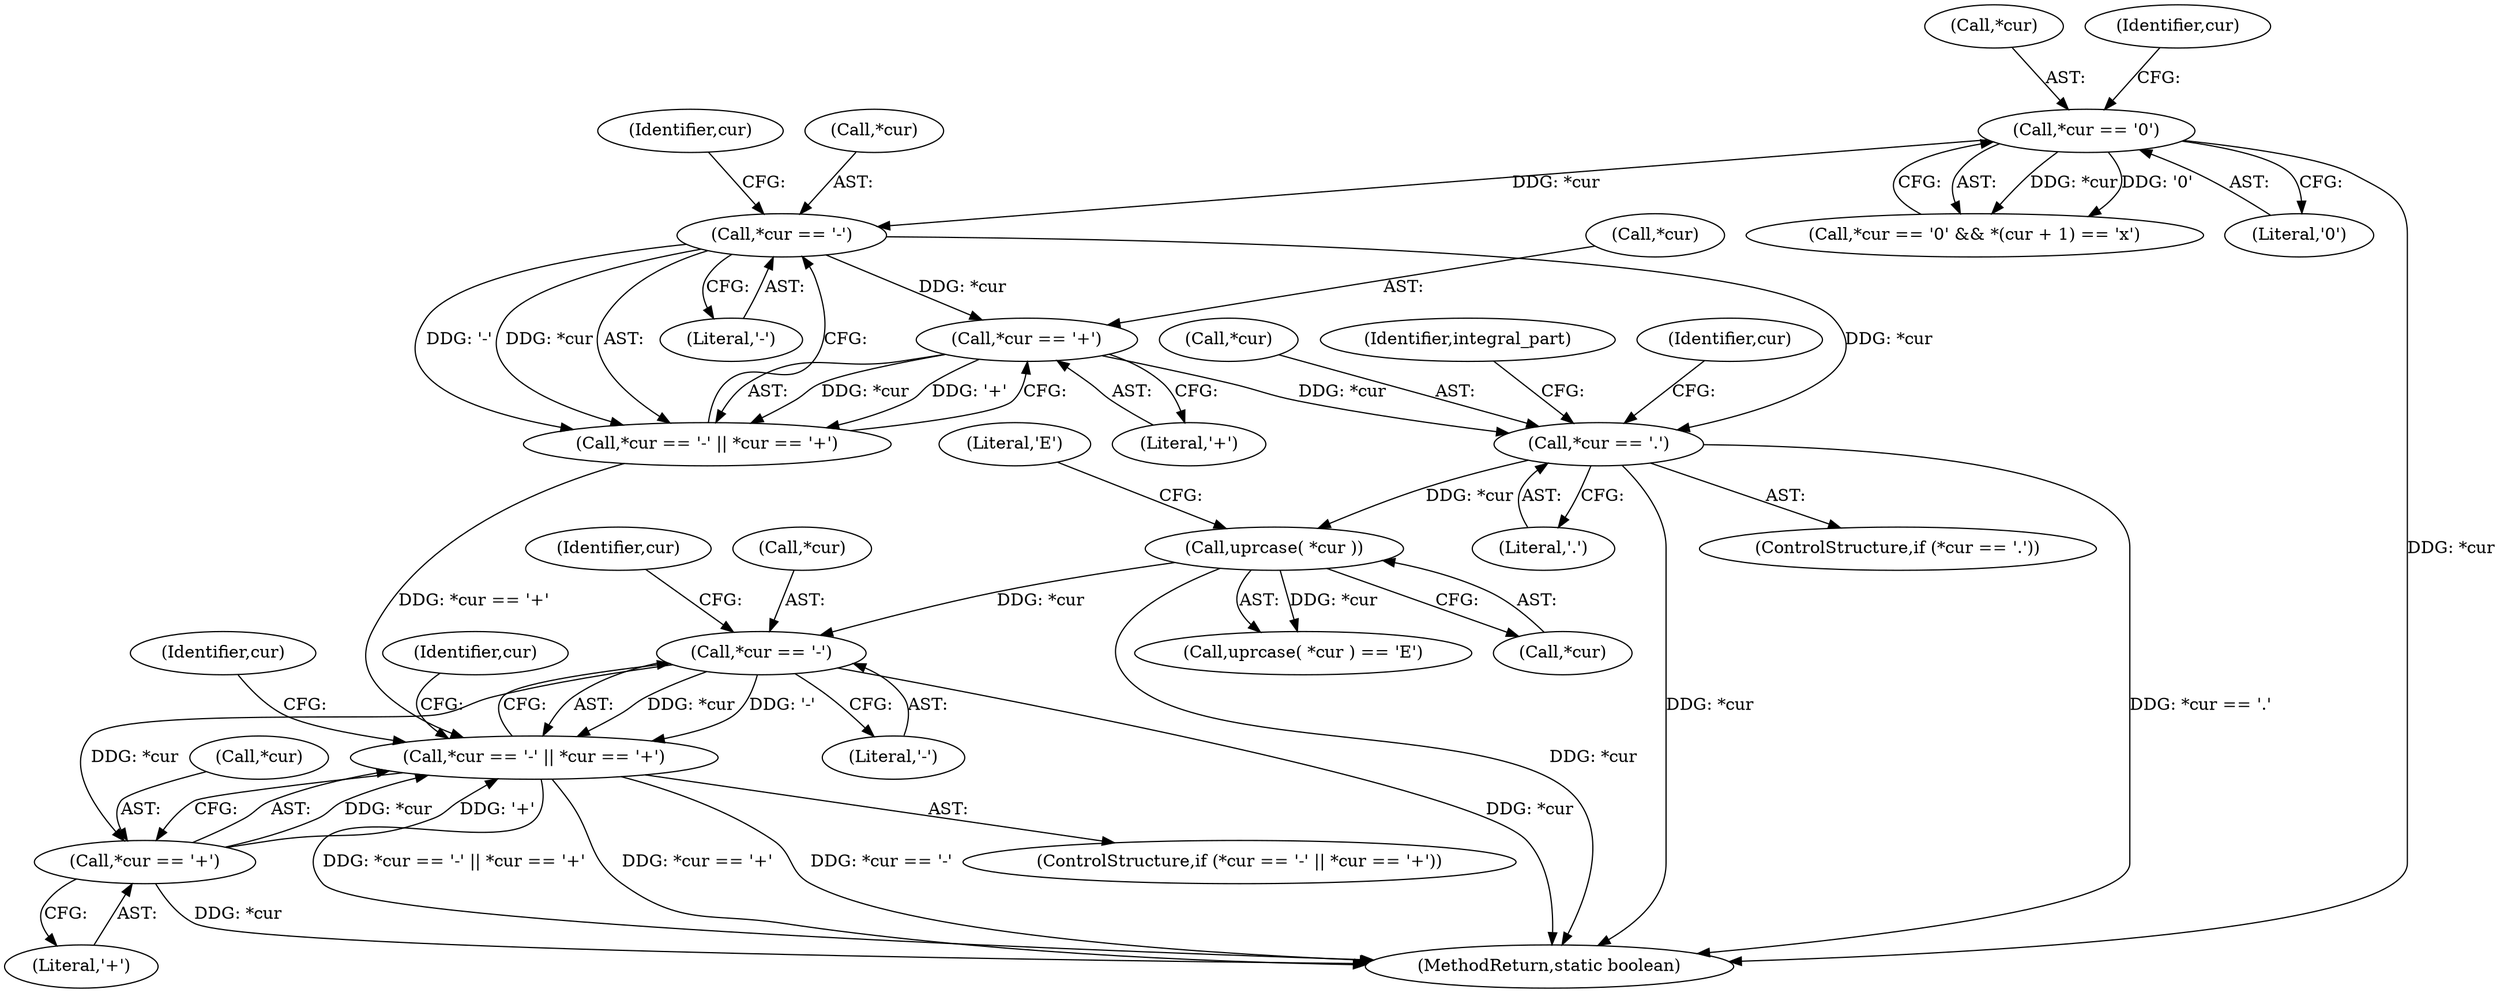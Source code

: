 digraph "0_virglrenderer_e534b51ca3c3cd25f3990589932a9ed711c59b27@pointer" {
"1000301" [label="(Call,*cur == '-')"];
"1000292" [label="(Call,uprcase( *cur ))"];
"1000261" [label="(Call,*cur == '.')"];
"1000236" [label="(Call,*cur == '-')"];
"1000197" [label="(Call,*cur == '0')"];
"1000240" [label="(Call,*cur == '+')"];
"1000300" [label="(Call,*cur == '-' || *cur == '+')"];
"1000305" [label="(Call,*cur == '+')"];
"1000306" [label="(Call,*cur)"];
"1000291" [label="(Call,uprcase( *cur ) == 'E')"];
"1000267" [label="(Identifier,cur)"];
"1000264" [label="(Literal,'.')"];
"1000200" [label="(Literal,'0')"];
"1000310" [label="(Identifier,cur)"];
"1000243" [label="(Literal,'+')"];
"1000293" [label="(Call,*cur)"];
"1000295" [label="(Literal,'E')"];
"1000300" [label="(Call,*cur == '-' || *cur == '+')"];
"1000235" [label="(Call,*cur == '-' || *cur == '+')"];
"1000307" [label="(Identifier,cur)"];
"1000262" [label="(Call,*cur)"];
"1000240" [label="(Call,*cur == '+')"];
"1000237" [label="(Call,*cur)"];
"1000241" [label="(Call,*cur)"];
"1000292" [label="(Call,uprcase( *cur ))"];
"1000260" [label="(ControlStructure,if (*cur == '.'))"];
"1000313" [label="(Identifier,cur)"];
"1000301" [label="(Call,*cur == '-')"];
"1004167" [label="(MethodReturn,static boolean)"];
"1000242" [label="(Identifier,cur)"];
"1000236" [label="(Call,*cur == '-')"];
"1000308" [label="(Literal,'+')"];
"1000302" [label="(Call,*cur)"];
"1000198" [label="(Call,*cur)"];
"1000299" [label="(ControlStructure,if (*cur == '-' || *cur == '+'))"];
"1000304" [label="(Literal,'-')"];
"1000196" [label="(Call,*cur == '0' && *(cur + 1) == 'x')"];
"1000285" [label="(Identifier,integral_part)"];
"1000204" [label="(Identifier,cur)"];
"1000261" [label="(Call,*cur == '.')"];
"1000239" [label="(Literal,'-')"];
"1000197" [label="(Call,*cur == '0')"];
"1000305" [label="(Call,*cur == '+')"];
"1000301" -> "1000300"  [label="AST: "];
"1000301" -> "1000304"  [label="CFG: "];
"1000302" -> "1000301"  [label="AST: "];
"1000304" -> "1000301"  [label="AST: "];
"1000307" -> "1000301"  [label="CFG: "];
"1000300" -> "1000301"  [label="CFG: "];
"1000301" -> "1004167"  [label="DDG: *cur"];
"1000301" -> "1000300"  [label="DDG: *cur"];
"1000301" -> "1000300"  [label="DDG: '-'"];
"1000292" -> "1000301"  [label="DDG: *cur"];
"1000301" -> "1000305"  [label="DDG: *cur"];
"1000292" -> "1000291"  [label="AST: "];
"1000292" -> "1000293"  [label="CFG: "];
"1000293" -> "1000292"  [label="AST: "];
"1000295" -> "1000292"  [label="CFG: "];
"1000292" -> "1004167"  [label="DDG: *cur"];
"1000292" -> "1000291"  [label="DDG: *cur"];
"1000261" -> "1000292"  [label="DDG: *cur"];
"1000261" -> "1000260"  [label="AST: "];
"1000261" -> "1000264"  [label="CFG: "];
"1000262" -> "1000261"  [label="AST: "];
"1000264" -> "1000261"  [label="AST: "];
"1000267" -> "1000261"  [label="CFG: "];
"1000285" -> "1000261"  [label="CFG: "];
"1000261" -> "1004167"  [label="DDG: *cur"];
"1000261" -> "1004167"  [label="DDG: *cur == '.'"];
"1000236" -> "1000261"  [label="DDG: *cur"];
"1000240" -> "1000261"  [label="DDG: *cur"];
"1000236" -> "1000235"  [label="AST: "];
"1000236" -> "1000239"  [label="CFG: "];
"1000237" -> "1000236"  [label="AST: "];
"1000239" -> "1000236"  [label="AST: "];
"1000242" -> "1000236"  [label="CFG: "];
"1000235" -> "1000236"  [label="CFG: "];
"1000236" -> "1000235"  [label="DDG: *cur"];
"1000236" -> "1000235"  [label="DDG: '-'"];
"1000197" -> "1000236"  [label="DDG: *cur"];
"1000236" -> "1000240"  [label="DDG: *cur"];
"1000197" -> "1000196"  [label="AST: "];
"1000197" -> "1000200"  [label="CFG: "];
"1000198" -> "1000197"  [label="AST: "];
"1000200" -> "1000197"  [label="AST: "];
"1000204" -> "1000197"  [label="CFG: "];
"1000196" -> "1000197"  [label="CFG: "];
"1000197" -> "1004167"  [label="DDG: *cur"];
"1000197" -> "1000196"  [label="DDG: *cur"];
"1000197" -> "1000196"  [label="DDG: '0'"];
"1000240" -> "1000235"  [label="AST: "];
"1000240" -> "1000243"  [label="CFG: "];
"1000241" -> "1000240"  [label="AST: "];
"1000243" -> "1000240"  [label="AST: "];
"1000235" -> "1000240"  [label="CFG: "];
"1000240" -> "1000235"  [label="DDG: *cur"];
"1000240" -> "1000235"  [label="DDG: '+'"];
"1000300" -> "1000299"  [label="AST: "];
"1000300" -> "1000305"  [label="CFG: "];
"1000305" -> "1000300"  [label="AST: "];
"1000310" -> "1000300"  [label="CFG: "];
"1000313" -> "1000300"  [label="CFG: "];
"1000300" -> "1004167"  [label="DDG: *cur == '+'"];
"1000300" -> "1004167"  [label="DDG: *cur == '-'"];
"1000300" -> "1004167"  [label="DDG: *cur == '-' || *cur == '+'"];
"1000305" -> "1000300"  [label="DDG: *cur"];
"1000305" -> "1000300"  [label="DDG: '+'"];
"1000235" -> "1000300"  [label="DDG: *cur == '+'"];
"1000305" -> "1000308"  [label="CFG: "];
"1000306" -> "1000305"  [label="AST: "];
"1000308" -> "1000305"  [label="AST: "];
"1000305" -> "1004167"  [label="DDG: *cur"];
}

